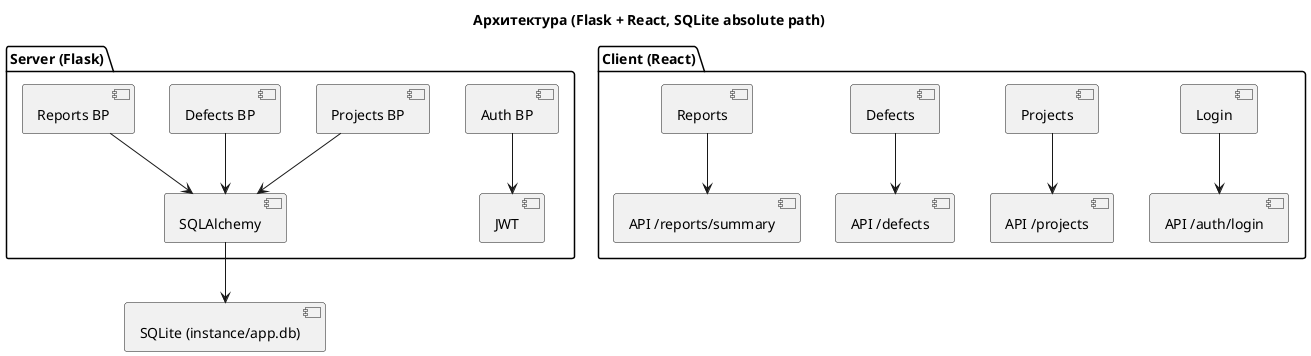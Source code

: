 @startuml
title Архитектура (Flask + React, SQLite absolute path)

package "Client (React)" {
  [Login] --> [API /auth/login]
  [Projects] --> [API /projects]
  [Defects] --> [API /defects]
  [Reports] --> [API /reports/summary]
}

package "Server (Flask)" {
  [Auth BP] --> [JWT]
  [Projects BP] --> [SQLAlchemy]
  [Defects BP] --> [SQLAlchemy]
  [Reports BP] --> [SQLAlchemy]
}

[SQLAlchemy] --> [SQLite (instance/app.db)]

@enduml
